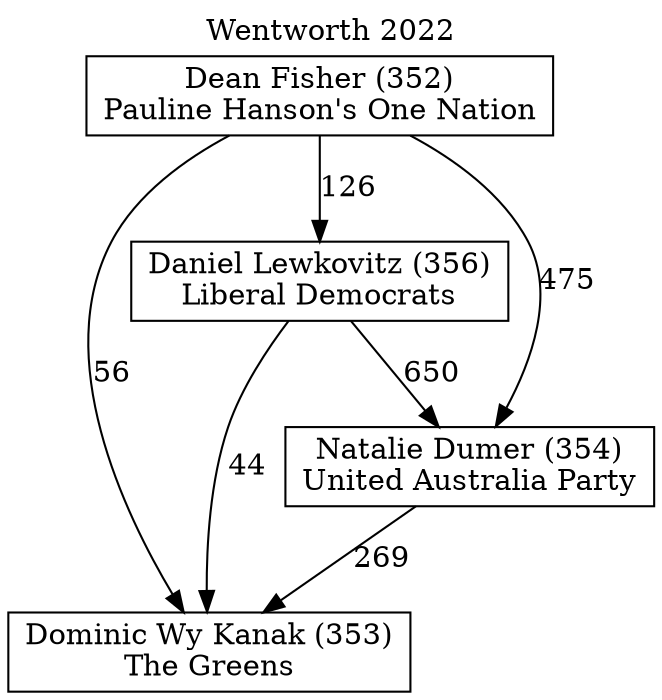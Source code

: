 // House preference flow
digraph "Dominic Wy Kanak (353)_Wentworth_2022" {
	graph [label="Wentworth 2022" labelloc=t mclimit=10]
	node [shape=box]
	"Daniel Lewkovitz (356)" [label="Daniel Lewkovitz (356)
Liberal Democrats"]
	"Dean Fisher (352)" [label="Dean Fisher (352)
Pauline Hanson's One Nation"]
	"Dominic Wy Kanak (353)" [label="Dominic Wy Kanak (353)
The Greens"]
	"Natalie Dumer (354)" [label="Natalie Dumer (354)
United Australia Party"]
	"Daniel Lewkovitz (356)" -> "Dominic Wy Kanak (353)" [label=44]
	"Daniel Lewkovitz (356)" -> "Natalie Dumer (354)" [label=650]
	"Dean Fisher (352)" -> "Daniel Lewkovitz (356)" [label=126]
	"Dean Fisher (352)" -> "Dominic Wy Kanak (353)" [label=56]
	"Dean Fisher (352)" -> "Natalie Dumer (354)" [label=475]
	"Natalie Dumer (354)" -> "Dominic Wy Kanak (353)" [label=269]
}
